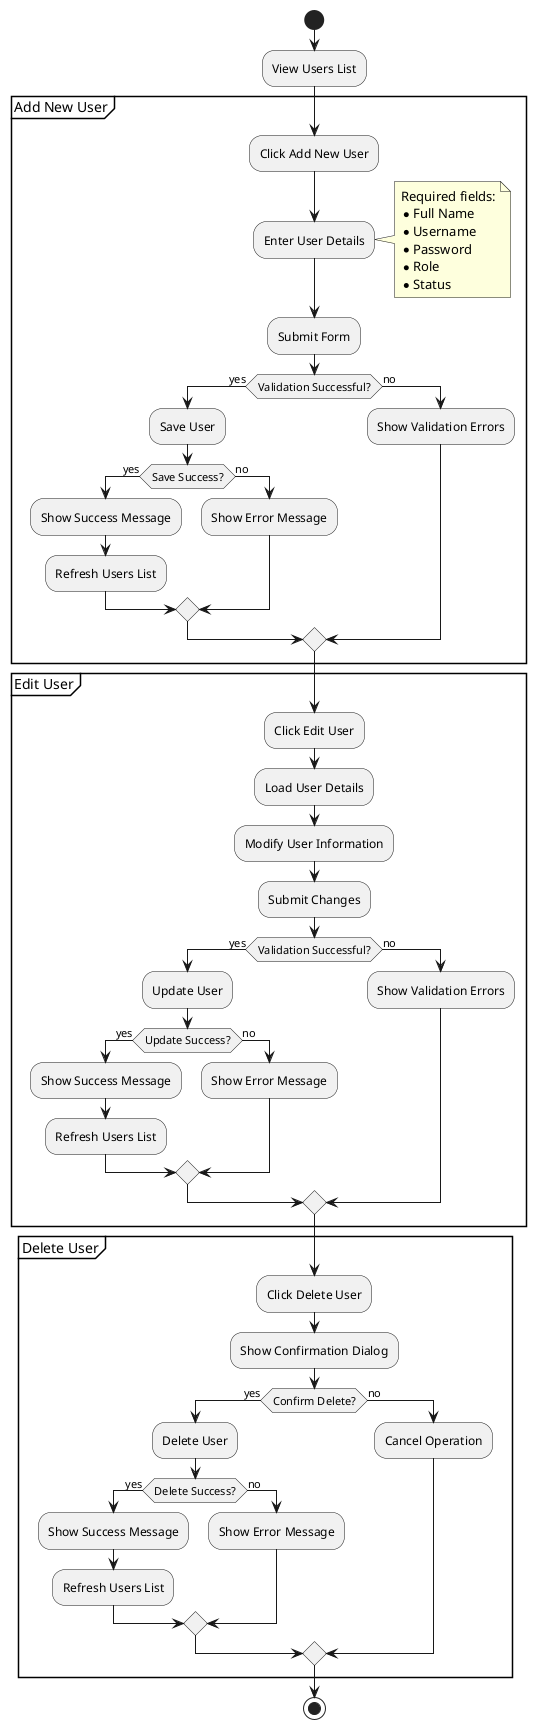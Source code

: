 @startuml Users Management Activity

|Administrator|
start

:View Users List;

partition "Add New User" {
  :Click Add New User;
  :Enter User Details;
  note right
    Required fields:
    * Full Name
    * Username
    * Password
    * Role
    * Status
  end note
  
  :Submit Form;
  
  if (Validation Successful?) then (yes)
    :Save User;
    if (Save Success?) then (yes)
      :Show Success Message;
      :Refresh Users List;
    else (no)
      :Show Error Message;
    endif
  else (no)
    :Show Validation Errors;
  endif
}

partition "Edit User" {
  :Click Edit User;
  :Load User Details;
  :Modify User Information;
  
  :Submit Changes;
  
  if (Validation Successful?) then (yes)
    :Update User;
    if (Update Success?) then (yes)
      :Show Success Message;
      :Refresh Users List;
    else (no)
      :Show Error Message;
    endif
  else (no)
    :Show Validation Errors;
  endif
}

partition "Delete User" {
  :Click Delete User;
  :Show Confirmation Dialog;
  
  if (Confirm Delete?) then (yes)
    :Delete User;
    if (Delete Success?) then (yes)
      :Show Success Message;
      :Refresh Users List;
    else (no)
      :Show Error Message;
    endif
  else (no)
    :Cancel Operation;
  endif
}

stop

@enduml 